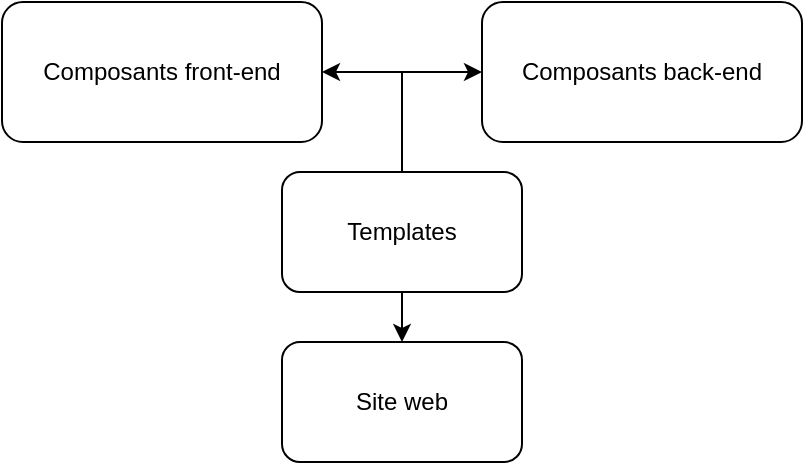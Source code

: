 <mxfile version="21.7.5" type="github">
  <diagram name="Page-1" id="4aeB6z92RJJiPWzYteNc">
    <mxGraphModel dx="1434" dy="681" grid="1" gridSize="10" guides="1" tooltips="1" connect="1" arrows="1" fold="1" page="1" pageScale="1" pageWidth="827" pageHeight="1169" math="0" shadow="0">
      <root>
        <mxCell id="0" />
        <mxCell id="1" parent="0" />
        <mxCell id="lYLlhKWeRg74tEbyo-01-1" value="Composants front-end" style="rounded=1;whiteSpace=wrap;html=1;" vertex="1" parent="1">
          <mxGeometry y="40" width="160" height="70" as="geometry" />
        </mxCell>
        <mxCell id="lYLlhKWeRg74tEbyo-01-2" value="Composants back-end" style="rounded=1;whiteSpace=wrap;html=1;" vertex="1" parent="1">
          <mxGeometry x="240" y="40" width="160" height="70" as="geometry" />
        </mxCell>
        <mxCell id="lYLlhKWeRg74tEbyo-01-5" value="" style="group" vertex="1" connectable="0" parent="1">
          <mxGeometry x="200" y="75" height="50" as="geometry" />
        </mxCell>
        <mxCell id="lYLlhKWeRg74tEbyo-01-3" value="" style="endArrow=classic;startArrow=classic;html=1;rounded=0;exitX=1;exitY=0.5;exitDx=0;exitDy=0;entryX=0;entryY=0.5;entryDx=0;entryDy=0;" edge="1" parent="lYLlhKWeRg74tEbyo-01-5" source="lYLlhKWeRg74tEbyo-01-1" target="lYLlhKWeRg74tEbyo-01-2">
          <mxGeometry width="50" height="50" relative="1" as="geometry">
            <mxPoint x="-10" y="195" as="sourcePoint" />
            <mxPoint x="40" y="145" as="targetPoint" />
          </mxGeometry>
        </mxCell>
        <mxCell id="lYLlhKWeRg74tEbyo-01-4" value="" style="endArrow=none;html=1;rounded=0;" edge="1" parent="lYLlhKWeRg74tEbyo-01-5">
          <mxGeometry width="50" height="50" relative="1" as="geometry">
            <mxPoint y="50" as="sourcePoint" />
            <mxPoint as="targetPoint" />
          </mxGeometry>
        </mxCell>
        <mxCell id="lYLlhKWeRg74tEbyo-01-6" value="Templates" style="rounded=1;whiteSpace=wrap;html=1;" vertex="1" parent="1">
          <mxGeometry x="140" y="125" width="120" height="60" as="geometry" />
        </mxCell>
        <mxCell id="lYLlhKWeRg74tEbyo-01-7" value="" style="endArrow=classic;html=1;rounded=0;exitX=0.5;exitY=1;exitDx=0;exitDy=0;" edge="1" parent="1" source="lYLlhKWeRg74tEbyo-01-6">
          <mxGeometry width="50" height="50" relative="1" as="geometry">
            <mxPoint x="190" y="270" as="sourcePoint" />
            <mxPoint x="200" y="210" as="targetPoint" />
          </mxGeometry>
        </mxCell>
        <mxCell id="lYLlhKWeRg74tEbyo-01-9" value="Site web" style="rounded=1;whiteSpace=wrap;html=1;" vertex="1" parent="1">
          <mxGeometry x="140" y="210" width="120" height="60" as="geometry" />
        </mxCell>
      </root>
    </mxGraphModel>
  </diagram>
</mxfile>
